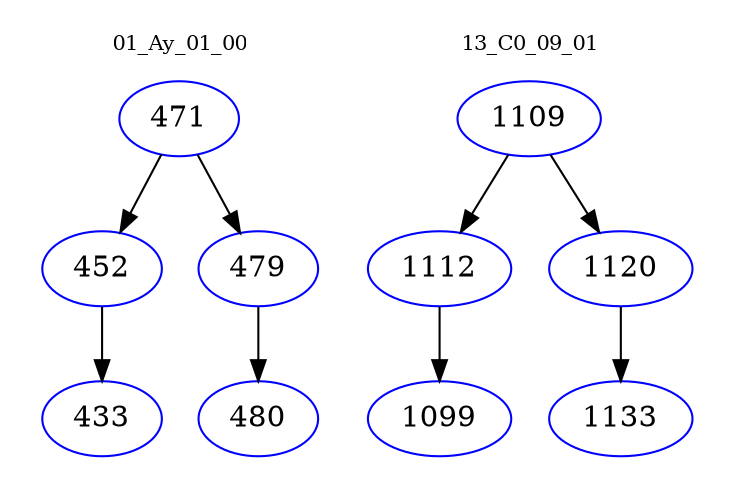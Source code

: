 digraph{
subgraph cluster_0 {
color = white
label = "01_Ay_01_00";
fontsize=10;
T0_471 [label="471", color="blue"]
T0_471 -> T0_452 [color="black"]
T0_452 [label="452", color="blue"]
T0_452 -> T0_433 [color="black"]
T0_433 [label="433", color="blue"]
T0_471 -> T0_479 [color="black"]
T0_479 [label="479", color="blue"]
T0_479 -> T0_480 [color="black"]
T0_480 [label="480", color="blue"]
}
subgraph cluster_1 {
color = white
label = "13_C0_09_01";
fontsize=10;
T1_1109 [label="1109", color="blue"]
T1_1109 -> T1_1112 [color="black"]
T1_1112 [label="1112", color="blue"]
T1_1112 -> T1_1099 [color="black"]
T1_1099 [label="1099", color="blue"]
T1_1109 -> T1_1120 [color="black"]
T1_1120 [label="1120", color="blue"]
T1_1120 -> T1_1133 [color="black"]
T1_1133 [label="1133", color="blue"]
}
}
